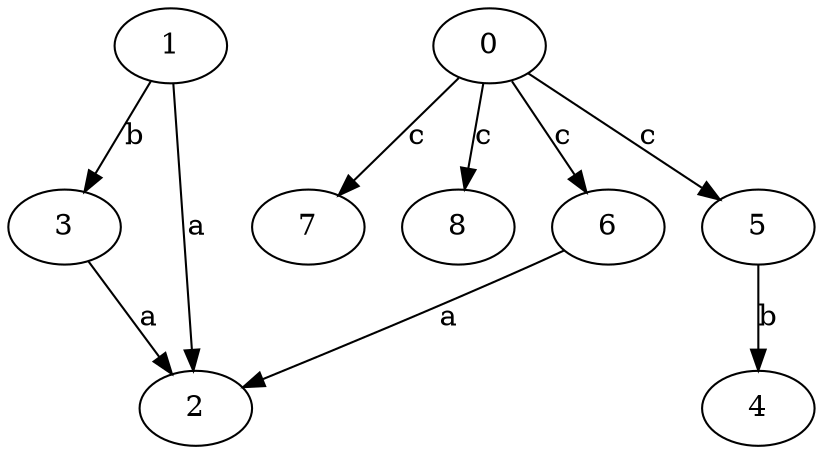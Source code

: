 strict digraph  {
1;
2;
3;
4;
5;
6;
7;
0;
8;
1 -> 2  [label=a];
1 -> 3  [label=b];
3 -> 2  [label=a];
5 -> 4  [label=b];
6 -> 2  [label=a];
0 -> 5  [label=c];
0 -> 6  [label=c];
0 -> 7  [label=c];
0 -> 8  [label=c];
}
